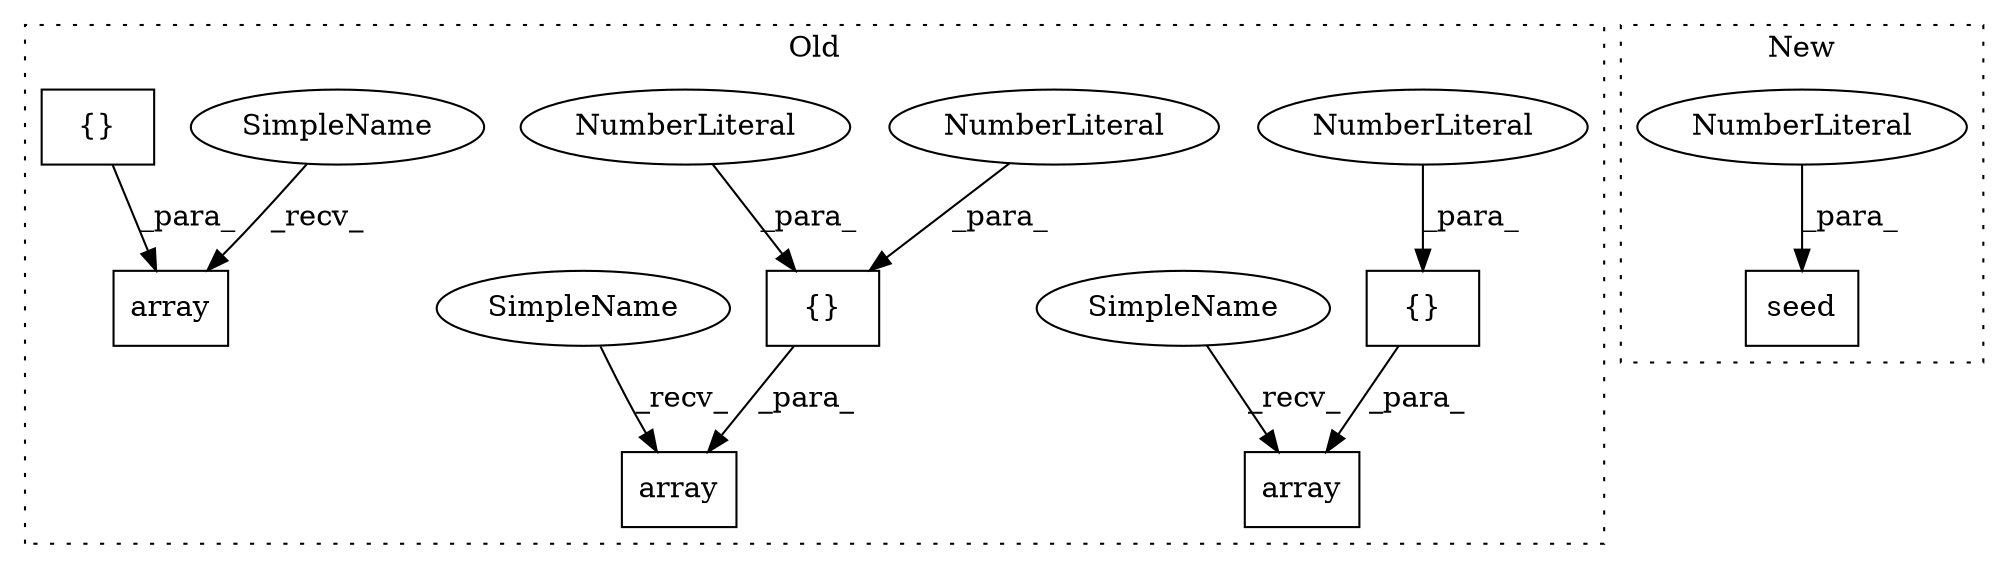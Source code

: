 digraph G {
subgraph cluster0 {
1 [label="array" a="32" s="925,956" l="6,1" shape="box"];
4 [label="{}" a="4" s="942,955" l="1,1" shape="box"];
5 [label="NumberLiteral" a="34" s="952" l="3" shape="ellipse"];
6 [label="NumberLiteral" a="34" s="948" l="3" shape="ellipse"];
7 [label="array" a="32" s="1064,1095" l="6,1" shape="box"];
8 [label="{}" a="4" s="1081,1094" l="1,1" shape="box"];
9 [label="NumberLiteral" a="34" s="1091" l="3" shape="ellipse"];
10 [label="array" a="32" s="861,883" l="6,1" shape="box"];
11 [label="{}" a="4" s="878,882" l="1,1" shape="box"];
12 [label="SimpleName" a="42" s="1058" l="5" shape="ellipse"];
13 [label="SimpleName" a="42" s="919" l="5" shape="ellipse"];
14 [label="SimpleName" a="42" s="855" l="5" shape="ellipse"];
label = "Old";
style="dotted";
}
subgraph cluster1 {
2 [label="seed" a="32" s="1402,1411" l="5,1" shape="box"];
3 [label="NumberLiteral" a="34" s="1407" l="4" shape="ellipse"];
label = "New";
style="dotted";
}
3 -> 2 [label="_para_"];
4 -> 1 [label="_para_"];
5 -> 4 [label="_para_"];
6 -> 4 [label="_para_"];
8 -> 7 [label="_para_"];
9 -> 8 [label="_para_"];
11 -> 10 [label="_para_"];
12 -> 7 [label="_recv_"];
13 -> 1 [label="_recv_"];
14 -> 10 [label="_recv_"];
}